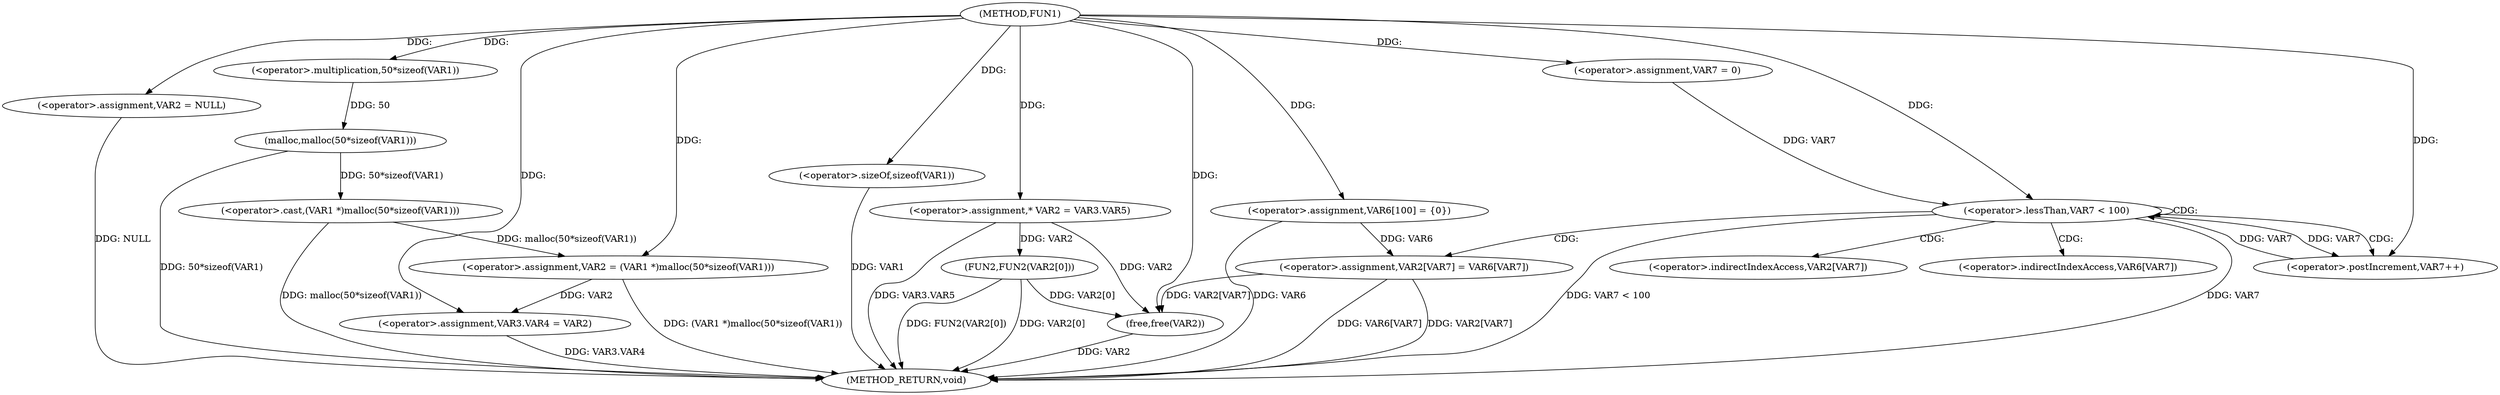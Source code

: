 digraph FUN1 {  
"1000100" [label = "(METHOD,FUN1)" ]
"1000157" [label = "(METHOD_RETURN,void)" ]
"1000104" [label = "(<operator>.assignment,VAR2 = NULL)" ]
"1000107" [label = "(<operator>.assignment,VAR2 = (VAR1 *)malloc(50*sizeof(VAR1)))" ]
"1000109" [label = "(<operator>.cast,(VAR1 *)malloc(50*sizeof(VAR1)))" ]
"1000111" [label = "(malloc,malloc(50*sizeof(VAR1)))" ]
"1000112" [label = "(<operator>.multiplication,50*sizeof(VAR1))" ]
"1000114" [label = "(<operator>.sizeOf,sizeof(VAR1))" ]
"1000116" [label = "(<operator>.assignment,VAR3.VAR4 = VAR2)" ]
"1000123" [label = "(<operator>.assignment,* VAR2 = VAR3.VAR5)" ]
"1000130" [label = "(<operator>.assignment,VAR6[100] = {0})" ]
"1000135" [label = "(<operator>.assignment,VAR7 = 0)" ]
"1000138" [label = "(<operator>.lessThan,VAR7 < 100)" ]
"1000141" [label = "(<operator>.postIncrement,VAR7++)" ]
"1000144" [label = "(<operator>.assignment,VAR2[VAR7] = VAR6[VAR7])" ]
"1000151" [label = "(FUN2,FUN2(VAR2[0]))" ]
"1000155" [label = "(free,free(VAR2))" ]
"1000145" [label = "(<operator>.indirectIndexAccess,VAR2[VAR7])" ]
"1000148" [label = "(<operator>.indirectIndexAccess,VAR6[VAR7])" ]
  "1000116" -> "1000157"  [ label = "DDG: VAR3.VAR4"] 
  "1000123" -> "1000157"  [ label = "DDG: VAR3.VAR5"] 
  "1000151" -> "1000157"  [ label = "DDG: VAR2[0]"] 
  "1000114" -> "1000157"  [ label = "DDG: VAR1"] 
  "1000144" -> "1000157"  [ label = "DDG: VAR6[VAR7]"] 
  "1000111" -> "1000157"  [ label = "DDG: 50*sizeof(VAR1)"] 
  "1000144" -> "1000157"  [ label = "DDG: VAR2[VAR7]"] 
  "1000130" -> "1000157"  [ label = "DDG: VAR6"] 
  "1000151" -> "1000157"  [ label = "DDG: FUN2(VAR2[0])"] 
  "1000138" -> "1000157"  [ label = "DDG: VAR7"] 
  "1000155" -> "1000157"  [ label = "DDG: VAR2"] 
  "1000138" -> "1000157"  [ label = "DDG: VAR7 < 100"] 
  "1000109" -> "1000157"  [ label = "DDG: malloc(50*sizeof(VAR1))"] 
  "1000104" -> "1000157"  [ label = "DDG: NULL"] 
  "1000107" -> "1000157"  [ label = "DDG: (VAR1 *)malloc(50*sizeof(VAR1))"] 
  "1000100" -> "1000104"  [ label = "DDG: "] 
  "1000109" -> "1000107"  [ label = "DDG: malloc(50*sizeof(VAR1))"] 
  "1000100" -> "1000107"  [ label = "DDG: "] 
  "1000111" -> "1000109"  [ label = "DDG: 50*sizeof(VAR1)"] 
  "1000112" -> "1000111"  [ label = "DDG: 50"] 
  "1000100" -> "1000112"  [ label = "DDG: "] 
  "1000100" -> "1000114"  [ label = "DDG: "] 
  "1000107" -> "1000116"  [ label = "DDG: VAR2"] 
  "1000100" -> "1000116"  [ label = "DDG: "] 
  "1000100" -> "1000123"  [ label = "DDG: "] 
  "1000100" -> "1000130"  [ label = "DDG: "] 
  "1000100" -> "1000135"  [ label = "DDG: "] 
  "1000141" -> "1000138"  [ label = "DDG: VAR7"] 
  "1000135" -> "1000138"  [ label = "DDG: VAR7"] 
  "1000100" -> "1000138"  [ label = "DDG: "] 
  "1000138" -> "1000141"  [ label = "DDG: VAR7"] 
  "1000100" -> "1000141"  [ label = "DDG: "] 
  "1000130" -> "1000144"  [ label = "DDG: VAR6"] 
  "1000123" -> "1000151"  [ label = "DDG: VAR2"] 
  "1000151" -> "1000155"  [ label = "DDG: VAR2[0]"] 
  "1000144" -> "1000155"  [ label = "DDG: VAR2[VAR7]"] 
  "1000123" -> "1000155"  [ label = "DDG: VAR2"] 
  "1000100" -> "1000155"  [ label = "DDG: "] 
  "1000138" -> "1000141"  [ label = "CDG: "] 
  "1000138" -> "1000145"  [ label = "CDG: "] 
  "1000138" -> "1000148"  [ label = "CDG: "] 
  "1000138" -> "1000144"  [ label = "CDG: "] 
  "1000138" -> "1000138"  [ label = "CDG: "] 
}
